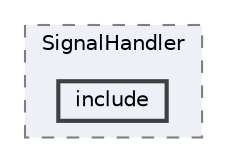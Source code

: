 digraph "include/SignalHandler/include"
{
 // LATEX_PDF_SIZE
  bgcolor="transparent";
  edge [fontname=Helvetica,fontsize=10,labelfontname=Helvetica,labelfontsize=10];
  node [fontname=Helvetica,fontsize=10,shape=box,height=0.2,width=0.4];
  compound=true
  subgraph clusterdir_356abad6ad05fef7d0c633e930de0a73 {
    graph [ bgcolor="#edf0f7", pencolor="grey50", label="SignalHandler", fontname=Helvetica,fontsize=10 style="filled,dashed", URL="dir_356abad6ad05fef7d0c633e930de0a73.html",tooltip=""]
  dir_a9f8377d4b34306fe95fad09268e612a [label="include", fillcolor="#edf0f7", color="grey25", style="filled,bold", URL="dir_a9f8377d4b34306fe95fad09268e612a.html",tooltip=""];
  }
}
